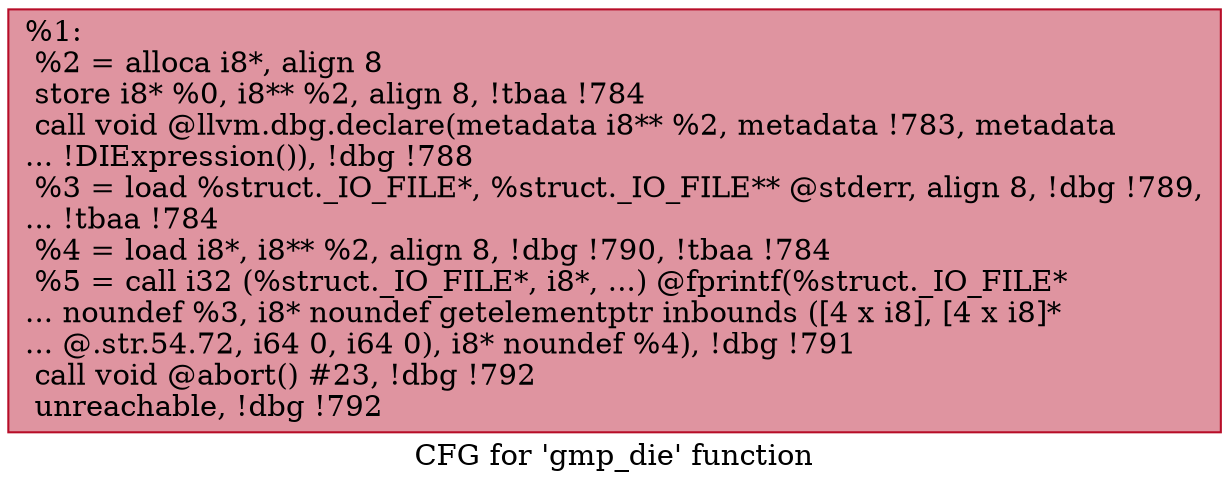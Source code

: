 digraph "CFG for 'gmp_die' function" {
	label="CFG for 'gmp_die' function";

	Node0x1aac550 [shape=record,color="#b70d28ff", style=filled, fillcolor="#b70d2870",label="{%1:\l  %2 = alloca i8*, align 8\l  store i8* %0, i8** %2, align 8, !tbaa !784\l  call void @llvm.dbg.declare(metadata i8** %2, metadata !783, metadata\l... !DIExpression()), !dbg !788\l  %3 = load %struct._IO_FILE*, %struct._IO_FILE** @stderr, align 8, !dbg !789,\l... !tbaa !784\l  %4 = load i8*, i8** %2, align 8, !dbg !790, !tbaa !784\l  %5 = call i32 (%struct._IO_FILE*, i8*, ...) @fprintf(%struct._IO_FILE*\l... noundef %3, i8* noundef getelementptr inbounds ([4 x i8], [4 x i8]*\l... @.str.54.72, i64 0, i64 0), i8* noundef %4), !dbg !791\l  call void @abort() #23, !dbg !792\l  unreachable, !dbg !792\l}"];
}
